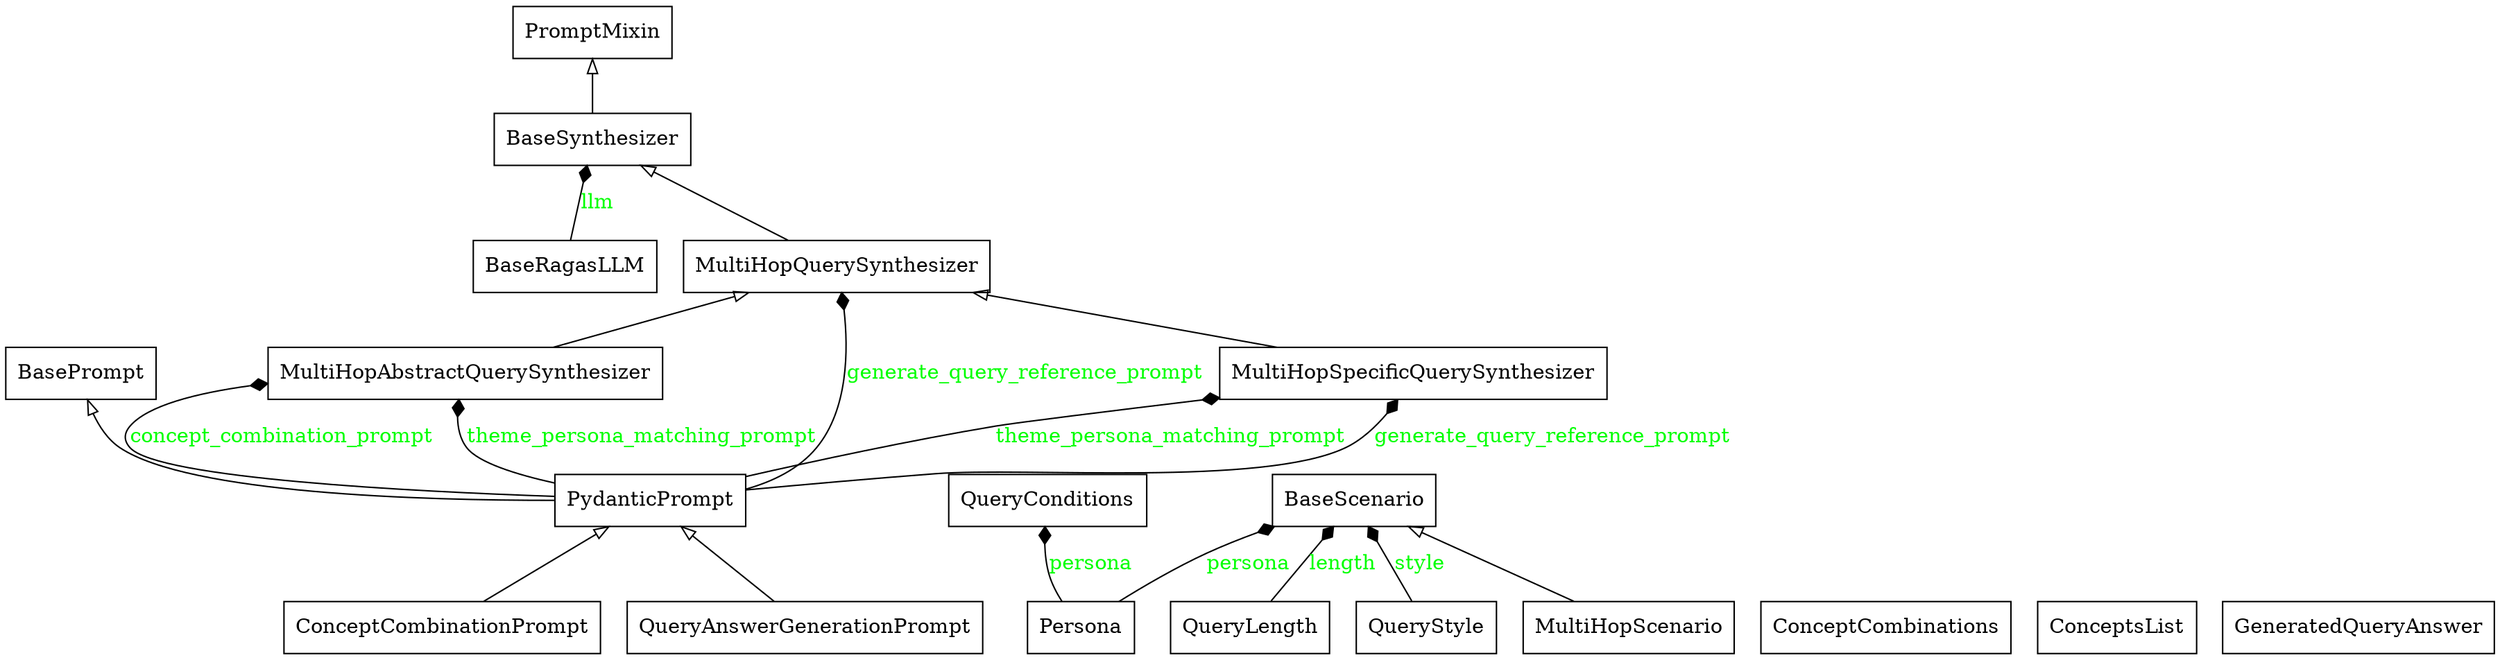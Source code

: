 digraph "classes_multi_hop" {
rankdir=BT
charset="utf-8"
"ragas.prompt.base.BasePrompt" [color="black", fontcolor="black", label=<BasePrompt>, shape="record", style="solid"];
"ragas.llms.base.BaseRagasLLM" [color="black", fontcolor="black", label=<BaseRagasLLM>, shape="record", style="solid"];
"ragas.testset.synthesizers.base.BaseScenario" [color="black", fontcolor="black", label=<BaseScenario>, shape="record", style="solid"];
"ragas.testset.synthesizers.base.BaseSynthesizer" [color="black", fontcolor="black", label=<BaseSynthesizer>, shape="record", style="solid"];
"ragas.testset.synthesizers.multi_hop.prompts.ConceptCombinationPrompt" [color="black", fontcolor="black", label=<ConceptCombinationPrompt>, shape="record", style="solid"];
"ragas.testset.synthesizers.multi_hop.prompts.ConceptCombinations" [color="black", fontcolor="black", label=<ConceptCombinations>, shape="record", style="solid"];
"ragas.testset.synthesizers.multi_hop.prompts.ConceptsList" [color="black", fontcolor="black", label=<ConceptsList>, shape="record", style="solid"];
"ragas.testset.synthesizers.multi_hop.prompts.GeneratedQueryAnswer" [color="black", fontcolor="black", label=<GeneratedQueryAnswer>, shape="record", style="solid"];
"ragas.testset.synthesizers.multi_hop.abstract.MultiHopAbstractQuerySynthesizer" [color="black", fontcolor="black", label=<MultiHopAbstractQuerySynthesizer>, shape="record", style="solid"];
"ragas.testset.synthesizers.multi_hop.base.MultiHopQuerySynthesizer" [color="black", fontcolor="black", label=<MultiHopQuerySynthesizer>, shape="record", style="solid"];
"ragas.testset.synthesizers.multi_hop.base.MultiHopScenario" [color="black", fontcolor="black", label=<MultiHopScenario>, shape="record", style="solid"];
"ragas.testset.synthesizers.multi_hop.specific.MultiHopSpecificQuerySynthesizer" [color="black", fontcolor="black", label=<MultiHopSpecificQuerySynthesizer>, shape="record", style="solid"];
"ragas.testset.persona.Persona" [color="black", fontcolor="black", label=<Persona>, shape="record", style="solid"];
"ragas.prompt.mixin.PromptMixin" [color="black", fontcolor="black", label=<PromptMixin>, shape="record", style="solid"];
"ragas.prompt.pydantic_prompt.PydanticPrompt" [color="black", fontcolor="black", label=<PydanticPrompt>, shape="record", style="solid"];
"ragas.testset.synthesizers.multi_hop.prompts.QueryAnswerGenerationPrompt" [color="black", fontcolor="black", label=<QueryAnswerGenerationPrompt>, shape="record", style="solid"];
"ragas.testset.synthesizers.multi_hop.prompts.QueryConditions" [color="black", fontcolor="black", label=<QueryConditions>, shape="record", style="solid"];
"ragas.testset.synthesizers.base.QueryLength" [color="black", fontcolor="black", label=<QueryLength>, shape="record", style="solid"];
"ragas.testset.synthesizers.base.QueryStyle" [color="black", fontcolor="black", label=<QueryStyle>, shape="record", style="solid"];
"ragas.prompt.pydantic_prompt.PydanticPrompt" -> "ragas.prompt.base.BasePrompt" [arrowhead="empty", arrowtail="none"];
"ragas.testset.synthesizers.base.BaseSynthesizer" -> "ragas.prompt.mixin.PromptMixin" [arrowhead="empty", arrowtail="none"];
"ragas.testset.synthesizers.multi_hop.abstract.MultiHopAbstractQuerySynthesizer" -> "ragas.testset.synthesizers.multi_hop.base.MultiHopQuerySynthesizer" [arrowhead="empty", arrowtail="none"];
"ragas.testset.synthesizers.multi_hop.base.MultiHopQuerySynthesizer" -> "ragas.testset.synthesizers.base.BaseSynthesizer" [arrowhead="empty", arrowtail="none"];
"ragas.testset.synthesizers.multi_hop.base.MultiHopScenario" -> "ragas.testset.synthesizers.base.BaseScenario" [arrowhead="empty", arrowtail="none"];
"ragas.testset.synthesizers.multi_hop.prompts.ConceptCombinationPrompt" -> "ragas.prompt.pydantic_prompt.PydanticPrompt" [arrowhead="empty", arrowtail="none"];
"ragas.testset.synthesizers.multi_hop.prompts.QueryAnswerGenerationPrompt" -> "ragas.prompt.pydantic_prompt.PydanticPrompt" [arrowhead="empty", arrowtail="none"];
"ragas.testset.synthesizers.multi_hop.specific.MultiHopSpecificQuerySynthesizer" -> "ragas.testset.synthesizers.multi_hop.base.MultiHopQuerySynthesizer" [arrowhead="empty", arrowtail="none"];
"ragas.llms.base.BaseRagasLLM" -> "ragas.testset.synthesizers.base.BaseSynthesizer" [arrowhead="diamond", arrowtail="none", fontcolor="green", label="llm", style="solid"];
"ragas.prompt.pydantic_prompt.PydanticPrompt" -> "ragas.testset.synthesizers.multi_hop.abstract.MultiHopAbstractQuerySynthesizer" [arrowhead="diamond", arrowtail="none", fontcolor="green", label="concept_combination_prompt", style="solid"];
"ragas.prompt.pydantic_prompt.PydanticPrompt" -> "ragas.testset.synthesizers.multi_hop.abstract.MultiHopAbstractQuerySynthesizer" [arrowhead="diamond", arrowtail="none", fontcolor="green", label="theme_persona_matching_prompt", style="solid"];
"ragas.prompt.pydantic_prompt.PydanticPrompt" -> "ragas.testset.synthesizers.multi_hop.base.MultiHopQuerySynthesizer" [arrowhead="diamond", arrowtail="none", fontcolor="green", label="generate_query_reference_prompt", style="solid"];
"ragas.prompt.pydantic_prompt.PydanticPrompt" -> "ragas.testset.synthesizers.multi_hop.specific.MultiHopSpecificQuerySynthesizer" [arrowhead="diamond", arrowtail="none", fontcolor="green", label="theme_persona_matching_prompt", style="solid"];
"ragas.prompt.pydantic_prompt.PydanticPrompt" -> "ragas.testset.synthesizers.multi_hop.specific.MultiHopSpecificQuerySynthesizer" [arrowhead="diamond", arrowtail="none", fontcolor="green", label="generate_query_reference_prompt", style="solid"];
"ragas.testset.persona.Persona" -> "ragas.testset.synthesizers.base.BaseScenario" [arrowhead="diamond", arrowtail="none", fontcolor="green", label="persona", style="solid"];
"ragas.testset.persona.Persona" -> "ragas.testset.synthesizers.multi_hop.prompts.QueryConditions" [arrowhead="diamond", arrowtail="none", fontcolor="green", label="persona", style="solid"];
"ragas.testset.synthesizers.base.QueryLength" -> "ragas.testset.synthesizers.base.BaseScenario" [arrowhead="diamond", arrowtail="none", fontcolor="green", label="length", style="solid"];
"ragas.testset.synthesizers.base.QueryStyle" -> "ragas.testset.synthesizers.base.BaseScenario" [arrowhead="diamond", arrowtail="none", fontcolor="green", label="style", style="solid"];
}
